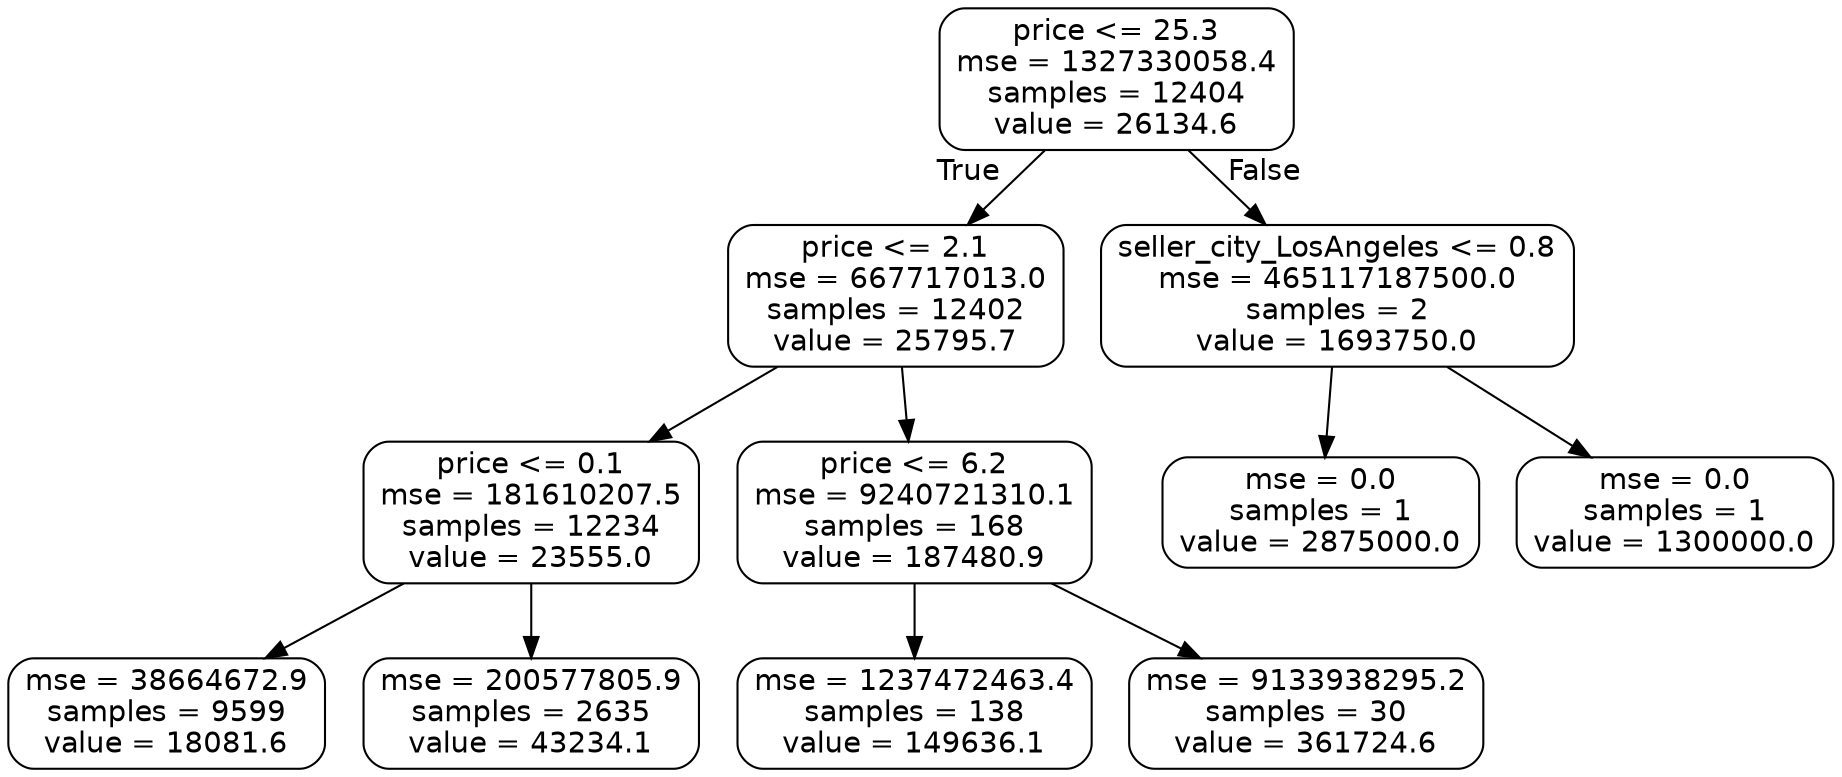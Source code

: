 digraph Tree {
node [shape=box, style="rounded", color="black", fontname=helvetica] ;
edge [fontname=helvetica] ;
0 [label="price <= 25.3\nmse = 1327330058.4\nsamples = 12404\nvalue = 26134.6"] ;
1 [label="price <= 2.1\nmse = 667717013.0\nsamples = 12402\nvalue = 25795.7"] ;
0 -> 1 [labeldistance=2.5, labelangle=45, headlabel="True"] ;
2 [label="price <= 0.1\nmse = 181610207.5\nsamples = 12234\nvalue = 23555.0"] ;
1 -> 2 ;
3 [label="mse = 38664672.9\nsamples = 9599\nvalue = 18081.6"] ;
2 -> 3 ;
4 [label="mse = 200577805.9\nsamples = 2635\nvalue = 43234.1"] ;
2 -> 4 ;
5 [label="price <= 6.2\nmse = 9240721310.1\nsamples = 168\nvalue = 187480.9"] ;
1 -> 5 ;
6 [label="mse = 1237472463.4\nsamples = 138\nvalue = 149636.1"] ;
5 -> 6 ;
7 [label="mse = 9133938295.2\nsamples = 30\nvalue = 361724.6"] ;
5 -> 7 ;
8 [label="seller_city_LosAngeles <= 0.8\nmse = 465117187500.0\nsamples = 2\nvalue = 1693750.0"] ;
0 -> 8 [labeldistance=2.5, labelangle=-45, headlabel="False"] ;
9 [label="mse = 0.0\nsamples = 1\nvalue = 2875000.0"] ;
8 -> 9 ;
10 [label="mse = 0.0\nsamples = 1\nvalue = 1300000.0"] ;
8 -> 10 ;
}